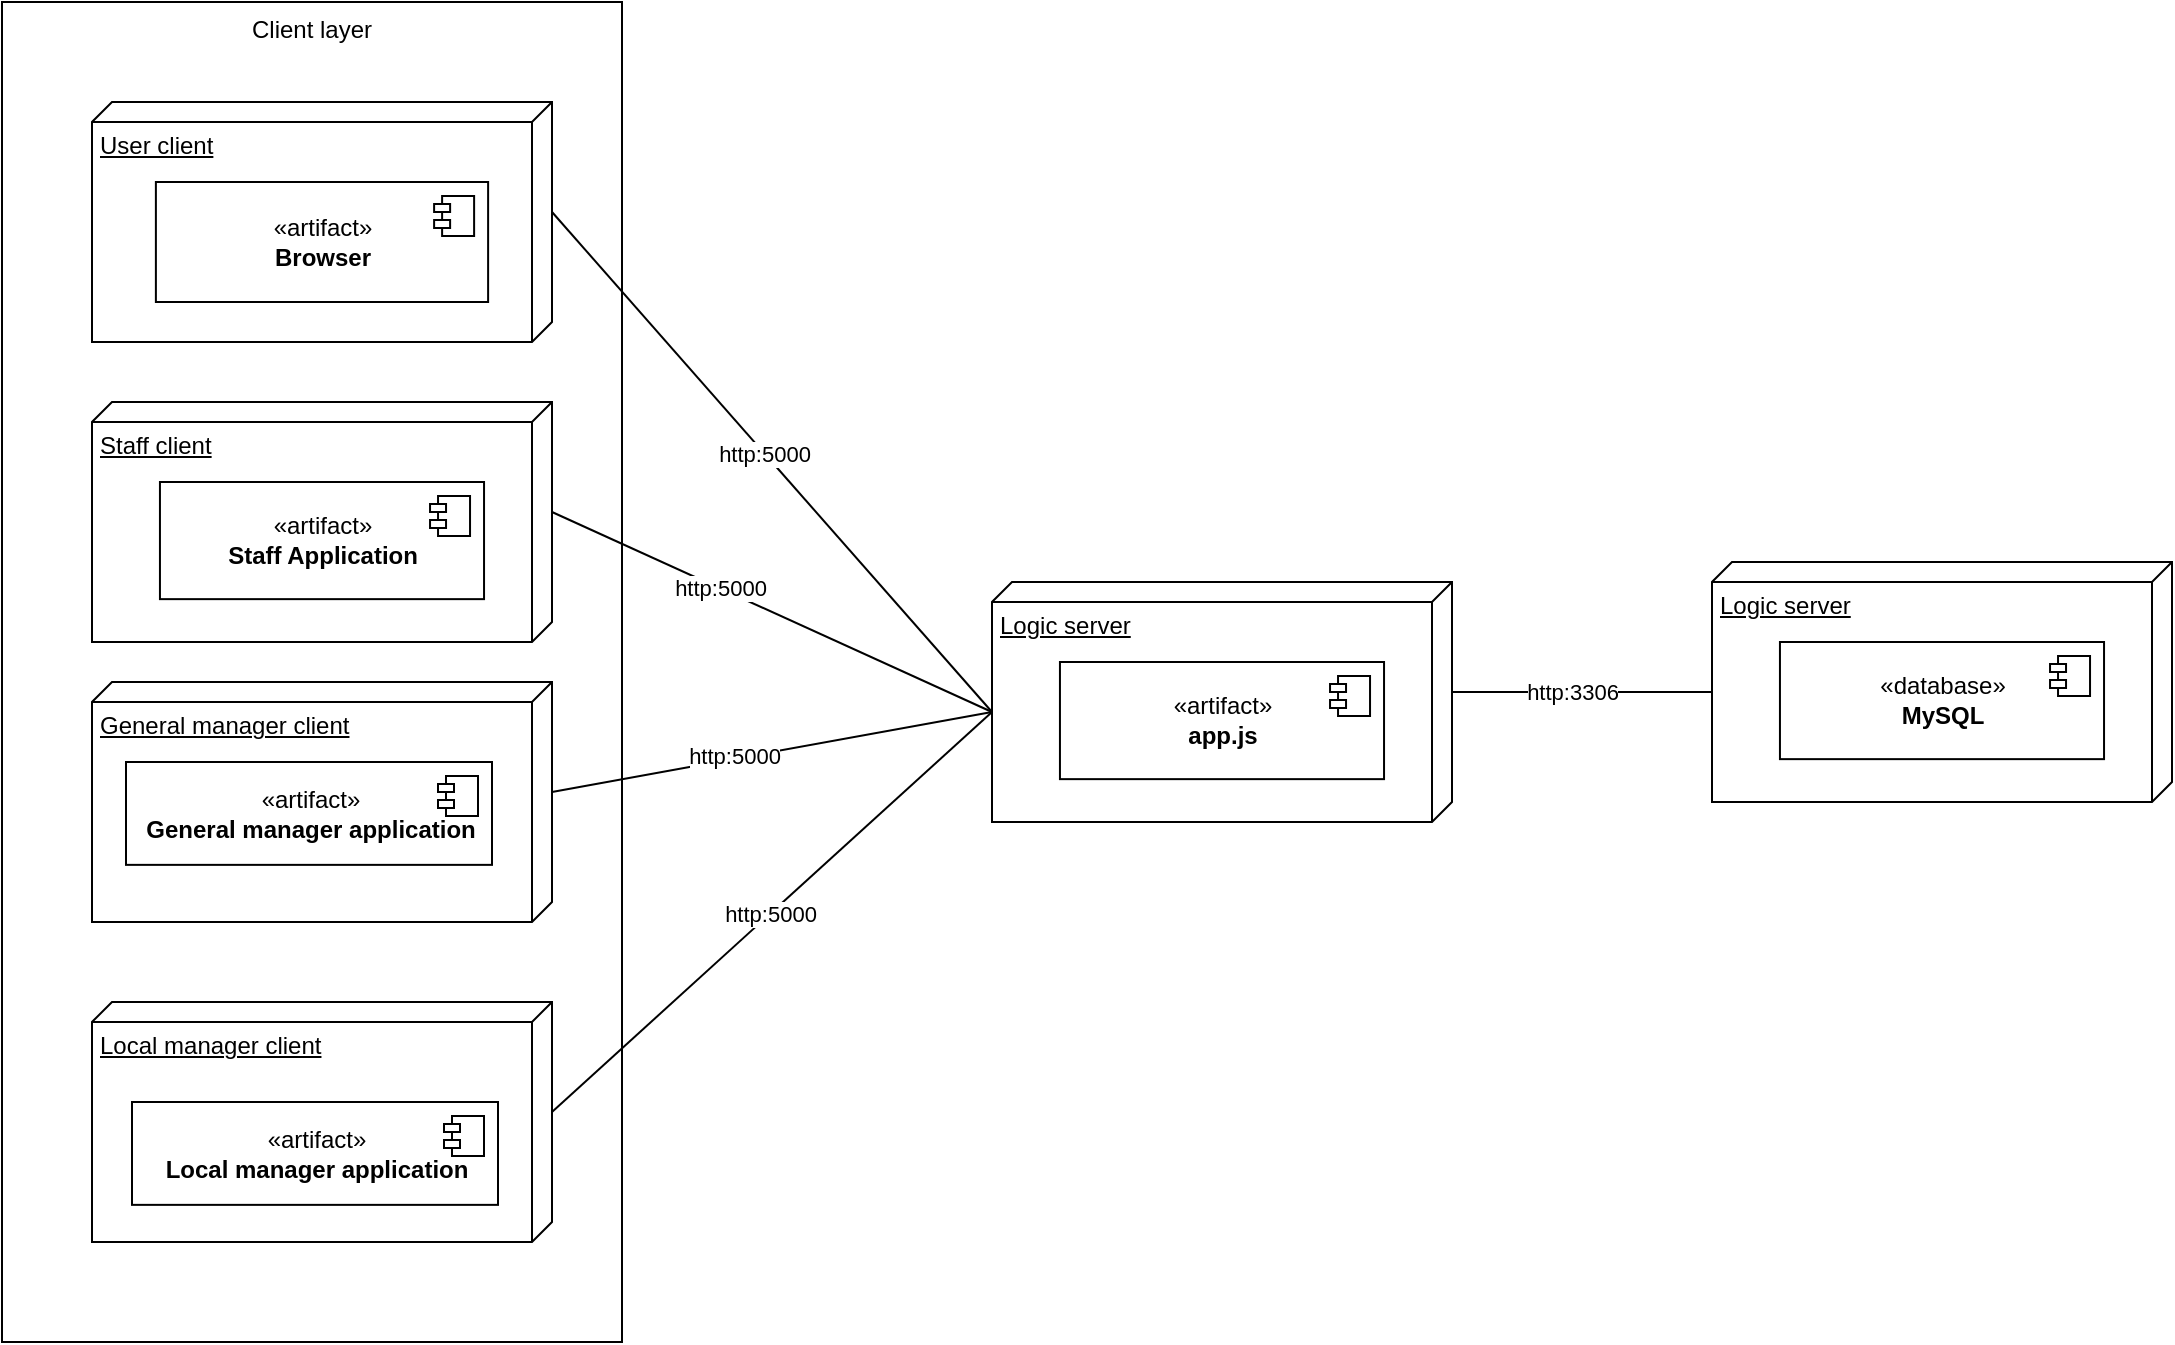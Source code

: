 <mxfile version="14.1.8" type="device"><diagram id="MwFBi4XMqbhaSDEvEnlf" name="Page-1"><mxGraphModel dx="946" dy="598" grid="1" gridSize="10" guides="1" tooltips="1" connect="1" arrows="1" fold="1" page="1" pageScale="1" pageWidth="827" pageHeight="1169" math="0" shadow="0"><root><mxCell id="0"/><mxCell id="1" parent="0"/><mxCell id="GYU6DB3ufvcqhG752sRc-1" value="" style="group" vertex="1" connectable="0" parent="1"><mxGeometry x="55" y="200" width="310" height="670" as="geometry"/></mxCell><mxCell id="GYU6DB3ufvcqhG752sRc-2" value="Client layer" style="rounded=0;whiteSpace=wrap;html=1;align=center;horizontal=1;verticalAlign=top;" vertex="1" parent="GYU6DB3ufvcqhG752sRc-1"><mxGeometry width="310" height="670" as="geometry"/></mxCell><mxCell id="GYU6DB3ufvcqhG752sRc-3" value="" style="group" vertex="1" connectable="0" parent="GYU6DB3ufvcqhG752sRc-1"><mxGeometry x="45" y="50" width="230" height="120" as="geometry"/></mxCell><mxCell id="GYU6DB3ufvcqhG752sRc-4" value="User client" style="verticalAlign=top;align=left;spacingTop=8;spacingLeft=2;spacingRight=12;shape=cube;size=10;direction=south;fontStyle=4;html=1;" vertex="1" parent="GYU6DB3ufvcqhG752sRc-3"><mxGeometry width="230.0" height="120" as="geometry"/></mxCell><mxCell id="GYU6DB3ufvcqhG752sRc-5" value="«artifact»&lt;br&gt;&lt;b&gt;Browser&lt;/b&gt;" style="html=1;dropTarget=0;" vertex="1" parent="GYU6DB3ufvcqhG752sRc-3"><mxGeometry x="31.944" y="40" width="166.111" height="60" as="geometry"/></mxCell><mxCell id="GYU6DB3ufvcqhG752sRc-6" value="" style="shape=module;jettyWidth=8;jettyHeight=4;" vertex="1" parent="GYU6DB3ufvcqhG752sRc-5"><mxGeometry x="1" width="20" height="20" relative="1" as="geometry"><mxPoint x="-27" y="7" as="offset"/></mxGeometry></mxCell><mxCell id="GYU6DB3ufvcqhG752sRc-7" value="" style="group" vertex="1" connectable="0" parent="GYU6DB3ufvcqhG752sRc-1"><mxGeometry x="45" y="200" width="230" height="120" as="geometry"/></mxCell><mxCell id="GYU6DB3ufvcqhG752sRc-8" value="Staff client" style="verticalAlign=top;align=left;spacingTop=8;spacingLeft=2;spacingRight=12;shape=cube;size=10;direction=south;fontStyle=4;html=1;" vertex="1" parent="GYU6DB3ufvcqhG752sRc-7"><mxGeometry width="230" height="120" as="geometry"/></mxCell><mxCell id="GYU6DB3ufvcqhG752sRc-9" value="«artifact»&lt;br&gt;&lt;b&gt;Staff Application&lt;/b&gt;" style="html=1;dropTarget=0;" vertex="1" parent="GYU6DB3ufvcqhG752sRc-7"><mxGeometry x="33.977" y="40" width="162.045" height="58.57" as="geometry"/></mxCell><mxCell id="GYU6DB3ufvcqhG752sRc-10" value="" style="shape=module;jettyWidth=8;jettyHeight=4;" vertex="1" parent="GYU6DB3ufvcqhG752sRc-9"><mxGeometry x="1" width="20" height="20" relative="1" as="geometry"><mxPoint x="-27" y="7" as="offset"/></mxGeometry></mxCell><mxCell id="GYU6DB3ufvcqhG752sRc-11" value="" style="group" vertex="1" connectable="0" parent="GYU6DB3ufvcqhG752sRc-1"><mxGeometry x="45" y="500" width="230" height="120" as="geometry"/></mxCell><mxCell id="GYU6DB3ufvcqhG752sRc-12" value="Local manager client" style="verticalAlign=top;align=left;spacingTop=8;spacingLeft=2;spacingRight=12;shape=cube;size=10;direction=south;fontStyle=4;html=1;" vertex="1" parent="GYU6DB3ufvcqhG752sRc-11"><mxGeometry width="230" height="120" as="geometry"/></mxCell><mxCell id="GYU6DB3ufvcqhG752sRc-13" value="«artifact»&lt;br&gt;&lt;b&gt;Local manager application&lt;/b&gt;" style="html=1;dropTarget=0;" vertex="1" parent="GYU6DB3ufvcqhG752sRc-11"><mxGeometry x="20" y="50" width="183" height="51.43" as="geometry"/></mxCell><mxCell id="GYU6DB3ufvcqhG752sRc-14" value="" style="shape=module;jettyWidth=8;jettyHeight=4;" vertex="1" parent="GYU6DB3ufvcqhG752sRc-13"><mxGeometry x="1" width="20" height="20" relative="1" as="geometry"><mxPoint x="-27" y="7" as="offset"/></mxGeometry></mxCell><mxCell id="GYU6DB3ufvcqhG752sRc-15" value="" style="group" vertex="1" connectable="0" parent="GYU6DB3ufvcqhG752sRc-1"><mxGeometry x="45" y="340" width="230" height="120" as="geometry"/></mxCell><mxCell id="GYU6DB3ufvcqhG752sRc-16" value="" style="group" vertex="1" connectable="0" parent="GYU6DB3ufvcqhG752sRc-15"><mxGeometry width="230" height="120" as="geometry"/></mxCell><mxCell id="GYU6DB3ufvcqhG752sRc-17" value="General manager client" style="verticalAlign=top;align=left;spacingTop=8;spacingLeft=2;spacingRight=12;shape=cube;size=10;direction=south;fontStyle=4;html=1;" vertex="1" parent="GYU6DB3ufvcqhG752sRc-16"><mxGeometry width="230" height="120" as="geometry"/></mxCell><mxCell id="GYU6DB3ufvcqhG752sRc-18" value="«artifact»&lt;br&gt;&lt;b&gt;General manager application&lt;/b&gt;" style="html=1;dropTarget=0;" vertex="1" parent="GYU6DB3ufvcqhG752sRc-16"><mxGeometry x="17" y="40" width="183" height="51.43" as="geometry"/></mxCell><mxCell id="GYU6DB3ufvcqhG752sRc-19" value="" style="shape=module;jettyWidth=8;jettyHeight=4;" vertex="1" parent="GYU6DB3ufvcqhG752sRc-18"><mxGeometry x="1" width="20" height="20" relative="1" as="geometry"><mxPoint x="-27" y="7" as="offset"/></mxGeometry></mxCell><mxCell id="GYU6DB3ufvcqhG752sRc-21" value="" style="group" vertex="1" connectable="0" parent="1"><mxGeometry x="550" y="490" width="230" height="120" as="geometry"/></mxCell><mxCell id="GYU6DB3ufvcqhG752sRc-22" value="Logic server" style="verticalAlign=top;align=left;spacingTop=8;spacingLeft=2;spacingRight=12;shape=cube;size=10;direction=south;fontStyle=4;html=1;" vertex="1" parent="GYU6DB3ufvcqhG752sRc-21"><mxGeometry width="230" height="120" as="geometry"/></mxCell><mxCell id="GYU6DB3ufvcqhG752sRc-23" value="«artifact»&lt;br&gt;&lt;b&gt;app.js&lt;/b&gt;" style="html=1;dropTarget=0;" vertex="1" parent="GYU6DB3ufvcqhG752sRc-21"><mxGeometry x="33.977" y="40" width="162.045" height="58.57" as="geometry"/></mxCell><mxCell id="GYU6DB3ufvcqhG752sRc-24" value="" style="shape=module;jettyWidth=8;jettyHeight=4;" vertex="1" parent="GYU6DB3ufvcqhG752sRc-23"><mxGeometry x="1" width="20" height="20" relative="1" as="geometry"><mxPoint x="-27" y="7" as="offset"/></mxGeometry></mxCell><mxCell id="GYU6DB3ufvcqhG752sRc-26" value="" style="group" vertex="1" connectable="0" parent="1"><mxGeometry x="910" y="480" width="230" height="120" as="geometry"/></mxCell><mxCell id="GYU6DB3ufvcqhG752sRc-27" value="Logic server" style="verticalAlign=top;align=left;spacingTop=8;spacingLeft=2;spacingRight=12;shape=cube;size=10;direction=south;fontStyle=4;html=1;" vertex="1" parent="GYU6DB3ufvcqhG752sRc-26"><mxGeometry width="230" height="120" as="geometry"/></mxCell><mxCell id="GYU6DB3ufvcqhG752sRc-28" value="«database»&lt;br&gt;&lt;b&gt;MySQL&lt;/b&gt;" style="html=1;dropTarget=0;" vertex="1" parent="GYU6DB3ufvcqhG752sRc-26"><mxGeometry x="33.977" y="40" width="162.045" height="58.57" as="geometry"/></mxCell><mxCell id="GYU6DB3ufvcqhG752sRc-29" value="" style="shape=module;jettyWidth=8;jettyHeight=4;" vertex="1" parent="GYU6DB3ufvcqhG752sRc-28"><mxGeometry x="1" width="20" height="20" relative="1" as="geometry"><mxPoint x="-27" y="7" as="offset"/></mxGeometry></mxCell><mxCell id="GYU6DB3ufvcqhG752sRc-30" style="rounded=0;orthogonalLoop=1;jettySize=auto;html=1;exitX=0;exitY=0;exitDx=55;exitDy=0;exitPerimeter=0;entryX=0;entryY=0;entryDx=65;entryDy=230;entryPerimeter=0;endArrow=none;endFill=0;" edge="1" parent="1" source="GYU6DB3ufvcqhG752sRc-4" target="GYU6DB3ufvcqhG752sRc-22"><mxGeometry relative="1" as="geometry"/></mxCell><mxCell id="GYU6DB3ufvcqhG752sRc-38" value="http:5000" style="edgeLabel;html=1;align=center;verticalAlign=middle;resizable=0;points=[];" vertex="1" connectable="0" parent="GYU6DB3ufvcqhG752sRc-30"><mxGeometry x="-0.042" relative="1" as="geometry"><mxPoint y="1" as="offset"/></mxGeometry></mxCell><mxCell id="GYU6DB3ufvcqhG752sRc-32" style="edgeStyle=none;rounded=0;orthogonalLoop=1;jettySize=auto;html=1;exitX=0;exitY=0;exitDx=55;exitDy=0;exitPerimeter=0;entryX=0;entryY=0;entryDx=65;entryDy=230;entryPerimeter=0;endArrow=none;endFill=0;" edge="1" parent="1" source="GYU6DB3ufvcqhG752sRc-8" target="GYU6DB3ufvcqhG752sRc-22"><mxGeometry relative="1" as="geometry"/></mxCell><mxCell id="GYU6DB3ufvcqhG752sRc-39" value="http:5000" style="edgeLabel;html=1;align=center;verticalAlign=middle;resizable=0;points=[];" vertex="1" connectable="0" parent="GYU6DB3ufvcqhG752sRc-32"><mxGeometry x="-0.244" relative="1" as="geometry"><mxPoint as="offset"/></mxGeometry></mxCell><mxCell id="GYU6DB3ufvcqhG752sRc-33" style="edgeStyle=none;rounded=0;orthogonalLoop=1;jettySize=auto;html=1;exitX=0;exitY=0;exitDx=55;exitDy=0;exitPerimeter=0;entryX=0;entryY=0;entryDx=65;entryDy=230;entryPerimeter=0;endArrow=none;endFill=0;" edge="1" parent="1" source="GYU6DB3ufvcqhG752sRc-17" target="GYU6DB3ufvcqhG752sRc-22"><mxGeometry relative="1" as="geometry"/></mxCell><mxCell id="GYU6DB3ufvcqhG752sRc-40" value="http:5000" style="edgeLabel;html=1;align=center;verticalAlign=middle;resizable=0;points=[];" vertex="1" connectable="0" parent="GYU6DB3ufvcqhG752sRc-33"><mxGeometry x="-0.169" y="2" relative="1" as="geometry"><mxPoint as="offset"/></mxGeometry></mxCell><mxCell id="GYU6DB3ufvcqhG752sRc-35" style="edgeStyle=none;rounded=0;orthogonalLoop=1;jettySize=auto;html=1;exitX=0;exitY=0;exitDx=55;exitDy=0;exitPerimeter=0;entryX=0;entryY=0;entryDx=65;entryDy=230;entryPerimeter=0;endArrow=none;endFill=0;" edge="1" parent="1" source="GYU6DB3ufvcqhG752sRc-12" target="GYU6DB3ufvcqhG752sRc-22"><mxGeometry relative="1" as="geometry"/></mxCell><mxCell id="GYU6DB3ufvcqhG752sRc-41" value="http:5000" style="edgeLabel;html=1;align=center;verticalAlign=middle;resizable=0;points=[];" vertex="1" connectable="0" parent="GYU6DB3ufvcqhG752sRc-35"><mxGeometry x="-0.009" relative="1" as="geometry"><mxPoint as="offset"/></mxGeometry></mxCell><mxCell id="GYU6DB3ufvcqhG752sRc-37" style="edgeStyle=none;rounded=0;orthogonalLoop=1;jettySize=auto;html=1;exitX=0;exitY=0;exitDx=55;exitDy=0;exitPerimeter=0;entryX=0;entryY=0;entryDx=65;entryDy=230;entryPerimeter=0;endArrow=none;endFill=0;" edge="1" parent="1" source="GYU6DB3ufvcqhG752sRc-22" target="GYU6DB3ufvcqhG752sRc-27"><mxGeometry relative="1" as="geometry"/></mxCell><mxCell id="GYU6DB3ufvcqhG752sRc-42" value="http:3306" style="edgeLabel;html=1;align=center;verticalAlign=middle;resizable=0;points=[];" vertex="1" connectable="0" parent="GYU6DB3ufvcqhG752sRc-37"><mxGeometry x="-0.077" relative="1" as="geometry"><mxPoint as="offset"/></mxGeometry></mxCell></root></mxGraphModel></diagram></mxfile>